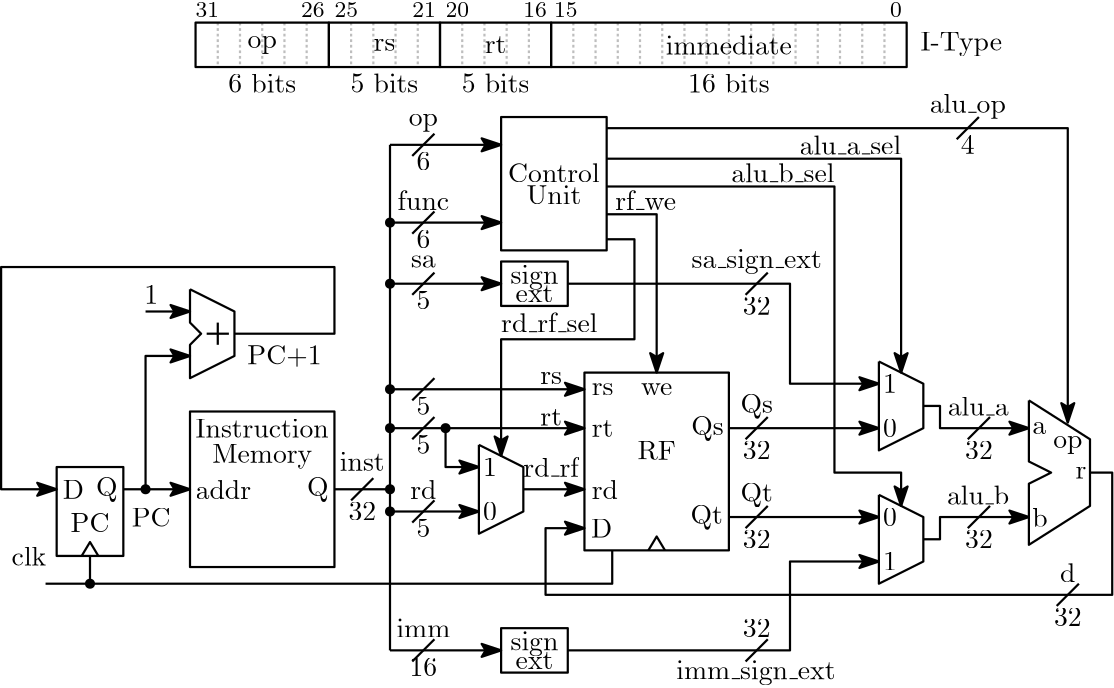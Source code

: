 <?xml version="1.0"?>
<!DOCTYPE ipe SYSTEM "ipe.dtd">
<ipe version="70206" creator="Ipe 7.2.7">
<info created="D:20190917234003" modified="D:20191001233228"/>
<ipestyle name="basic">
<symbol name="arrow/arc(spx)">
<path stroke="sym-stroke" fill="sym-stroke" pen="sym-pen">
0 0 m
-1 0.333 l
-1 -0.333 l
h
</path>
</symbol>
<symbol name="arrow/farc(spx)">
<path stroke="sym-stroke" fill="white" pen="sym-pen">
0 0 m
-1 0.333 l
-1 -0.333 l
h
</path>
</symbol>
<symbol name="arrow/ptarc(spx)">
<path stroke="sym-stroke" fill="sym-stroke" pen="sym-pen">
0 0 m
-1 0.333 l
-0.8 0 l
-1 -0.333 l
h
</path>
</symbol>
<symbol name="arrow/fptarc(spx)">
<path stroke="sym-stroke" fill="white" pen="sym-pen">
0 0 m
-1 0.333 l
-0.8 0 l
-1 -0.333 l
h
</path>
</symbol>
<symbol name="mark/circle(sx)" transformations="translations">
<path fill="sym-stroke">
0.6 0 0 0.6 0 0 e
0.4 0 0 0.4 0 0 e
</path>
</symbol>
<symbol name="mark/disk(sx)" transformations="translations">
<path fill="sym-stroke">
0.6 0 0 0.6 0 0 e
</path>
</symbol>
<symbol name="mark/fdisk(sfx)" transformations="translations">
<group>
<path fill="sym-fill">
0.5 0 0 0.5 0 0 e
</path>
<path fill="sym-stroke" fillrule="eofill">
0.6 0 0 0.6 0 0 e
0.4 0 0 0.4 0 0 e
</path>
</group>
</symbol>
<symbol name="mark/box(sx)" transformations="translations">
<path fill="sym-stroke" fillrule="eofill">
-0.6 -0.6 m
0.6 -0.6 l
0.6 0.6 l
-0.6 0.6 l
h
-0.4 -0.4 m
0.4 -0.4 l
0.4 0.4 l
-0.4 0.4 l
h
</path>
</symbol>
<symbol name="mark/square(sx)" transformations="translations">
<path fill="sym-stroke">
-0.6 -0.6 m
0.6 -0.6 l
0.6 0.6 l
-0.6 0.6 l
h
</path>
</symbol>
<symbol name="mark/fsquare(sfx)" transformations="translations">
<group>
<path fill="sym-fill">
-0.5 -0.5 m
0.5 -0.5 l
0.5 0.5 l
-0.5 0.5 l
h
</path>
<path fill="sym-stroke" fillrule="eofill">
-0.6 -0.6 m
0.6 -0.6 l
0.6 0.6 l
-0.6 0.6 l
h
-0.4 -0.4 m
0.4 -0.4 l
0.4 0.4 l
-0.4 0.4 l
h
</path>
</group>
</symbol>
<symbol name="mark/cross(sx)" transformations="translations">
<group>
<path fill="sym-stroke">
-0.43 -0.57 m
0.57 0.43 l
0.43 0.57 l
-0.57 -0.43 l
h
</path>
<path fill="sym-stroke">
-0.43 0.57 m
0.57 -0.43 l
0.43 -0.57 l
-0.57 0.43 l
h
</path>
</group>
</symbol>
<symbol name="arrow/fnormal(spx)">
<path stroke="sym-stroke" fill="white" pen="sym-pen">
0 0 m
-1 0.333 l
-1 -0.333 l
h
</path>
</symbol>
<symbol name="arrow/pointed(spx)">
<path stroke="sym-stroke" fill="sym-stroke" pen="sym-pen">
0 0 m
-1 0.333 l
-0.8 0 l
-1 -0.333 l
h
</path>
</symbol>
<symbol name="arrow/fpointed(spx)">
<path stroke="sym-stroke" fill="white" pen="sym-pen">
0 0 m
-1 0.333 l
-0.8 0 l
-1 -0.333 l
h
</path>
</symbol>
<symbol name="arrow/linear(spx)">
<path stroke="sym-stroke" pen="sym-pen">
-1 0.333 m
0 0 l
-1 -0.333 l
</path>
</symbol>
<symbol name="arrow/fdouble(spx)">
<path stroke="sym-stroke" fill="white" pen="sym-pen">
0 0 m
-1 0.333 l
-1 -0.333 l
h
-1 0 m
-2 0.333 l
-2 -0.333 l
h
</path>
</symbol>
<symbol name="arrow/double(spx)">
<path stroke="sym-stroke" fill="sym-stroke" pen="sym-pen">
0 0 m
-1 0.333 l
-1 -0.333 l
h
-1 0 m
-2 0.333 l
-2 -0.333 l
h
</path>
</symbol>
<pen name="heavier" value="0.8"/>
<pen name="fat" value="1.2"/>
<pen name="ultrafat" value="2"/>
<symbolsize name="large" value="5"/>
<symbolsize name="small" value="2"/>
<symbolsize name="tiny" value="1.1"/>
<arrowsize name="large" value="10"/>
<arrowsize name="small" value="5"/>
<arrowsize name="tiny" value="3"/>
<color name="red1" value="1 0 0"/>
<color name="red2" value="0.933 0 0"/>
<color name="red3" value="0.804 0 0"/>
<color name="red4" value="0.545 0 0"/>
<color name="green1" value="0 1 0"/>
<color name="green2" value="0 0.933 0"/>
<color name="green3" value="0 0.804 0"/>
<color name="green4" value="0 0.545 0"/>
<color name="green" value="0 1 0"/>
<color name="blue1" value="0 0 1"/>
<color name="blue2" value="0 0 0.933"/>
<color name="blue3" value="0 0 0.804"/>
<color name="blue4" value="0 0 0.545"/>
<color name="yellow" value="1 1 0"/>
<color name="orange" value="1 0.647 0"/>
<color name="gold" value="1 0.843 0"/>
<color name="purple" value="0.627 0.125 0.941"/>
<color name="gray" value="0.745"/>
<color name="brown" value="0.647 0.165 0.165"/>
<color name="navy" value="0 0 0.502"/>
<color name="pink" value="1 0.753 0.796"/>
<color name="seagreen" value="0.18 0.545 0.341"/>
<color name="turquoise" value="0.251 0.878 0.816"/>
<color name="violet" value="0.933 0.51 0.933"/>
<color name="darkblue" value="0 0 0.545"/>
<color name="darkcyan" value="0 0.545 0.545"/>
<color name="darkgray" value="0.663"/>
<color name="darkgreen" value="0 0.392 0"/>
<color name="darkmagenta" value="0.545 0 0.545"/>
<color name="darkorange" value="1 0.549 0"/>
<color name="darkred" value="0.545 0 0"/>
<color name="lightblue" value="0.678 0.847 0.902"/>
<color name="lightcyan" value="0.878 1 1"/>
<color name="lightgray" value="0.827"/>
<color name="lightgreen" value="0.565 0.933 0.565"/>
<color name="lightyellow" value="1 1 0.878"/>
<dashstyle name="dashed1" value="[1] 0"/>
<dashstyle name="dashed2" value="[2] 0"/>
<dashstyle name="dashed3" value="[4] 0"/>
<dashstyle name="dotted1" value="[1 1] 0"/>
<dashstyle name="dotted2" value="[1 2] 0"/>
<dashstyle name="dotted3" value="[1 3] 0"/>
<dashstyle name="dash dotted" value="[4 2 1 2] 0"/>
<dashstyle name="dash dot dotted" value="[4 2 1 2 1 2] 0"/>
<textsize name="large" value="\large"/>
<textsize name="Large" value="\Large"/>
<textsize name="LARGE" value="\LARGE"/>
<textsize name="huge" value="\huge"/>
<textsize name="Huge" value="\Huge"/>
<textsize name="small" value="\small"/>
<textsize name="footnote" value="\footnotesize"/>
<textsize name="tiny" value="\tiny"/>
<textstyle name="center" begin="\begin{center}" end="\end{center}"/>
<textstyle name="itemize" begin="\begin{itemize}" end="\end{itemize}"/>
<textstyle name="item" begin="\begin{itemize}\item{}" end="\end{itemize}"/>
<gridsize name="1 pts" value="1"/>
<gridsize name="2 pts" value="2"/>
<gridsize name="4 pts" value="4"/>
<gridsize name="8 pts (~3 mm)" value="8"/>
<gridsize name="16 pts (~6 mm)" value="16"/>
<gridsize name="32 pts (~12 mm)" value="32"/>
<gridsize name="10 pts (~3.5 mm)" value="10"/>
<gridsize name="20 pts (~7 mm)" value="20"/>
<gridsize name="14 pts (~5 mm)" value="14"/>
<gridsize name="28 pts (~10 mm)" value="28"/>
<gridsize name="56 pts (~20 mm)" value="56"/>
<anglesize name="90 deg" value="90"/>
<anglesize name="60 deg" value="60"/>
<anglesize name="45 deg" value="45"/>
<anglesize name="30 deg" value="30"/>
<anglesize name="22.5 deg" value="22.5"/>
<opacity name="10%" value="0.1"/>
<opacity name="30%" value="0.3"/>
<opacity name="50%" value="0.5"/>
<opacity name="75%" value="0.75"/>
<layout paper="410 254" origin="0 0" frame="410 254"/>
<tiling name="falling" angle="-60" step="4" width="1"/>
<tiling name="rising" angle="30" step="4" width="1"/>
</ipestyle>
<page>
<layer name="alpha"/>
<view layers="alpha" active="alpha"/>
<text layer="alpha" matrix="1 0 0 1 28 -52" transformations="translations" pos="56 126" stroke="black" type="label" width="19.953" height="6.918" depth="0" halign="center" valign="center">addr</text>
<text matrix="1 0 0 1 38 -54" transformations="translations" pos="80 128" stroke="black" type="label" width="7.749" height="6.815" depth="1.93" halign="center" valign="center">Q</text>
<path matrix="1 0 0 1 -110 -466" stroke="black" pen="heavier">
182 568 m
182 512 l
234 512 l
234 568 l
h
</path>
<path matrix="1 0 0 1 0 -46" stroke="black" pen="heavier">
24 128 m
24 96 l
48 96 l
48 128 l
h
</path>
<path matrix="1 0 0 1 0 26" stroke="black" pen="heavier">
33 24 m
36 29 l
39 24 l
</path>
<text matrix="1 0 0 1 14 -46" transformations="translations" pos="16 120" stroke="black" type="label" width="7.61" height="6.808" depth="0" halign="center" valign="center">D</text>
<text matrix="1 0 0 1 20 -58" transformations="translations" pos="16 120" stroke="black" type="label" width="13.975" height="6.808" depth="0" halign="center" valign="center">PC</text>
<text matrix="1 0 0 1 26 -46" transformations="translations" pos="16 120" stroke="black" type="label" width="7.749" height="6.815" depth="1.93" halign="center" valign="center">Q</text>
<text matrix="1 0 0 1 42 -30" transformations="translations" pos="56 126" stroke="black" type="label" width="47.959" height="6.808" depth="0" halign="center" valign="center">Instruction</text>
<text matrix="1 0 0 1 42 -40" transformations="translations" pos="56 126" stroke="black" type="label" width="36.004" height="6.815" depth="1.93" halign="center" valign="center">Memory</text>
<path matrix="1 0 0 1 0 26" stroke="black" pen="heavier">
124 48 m
144 48 l
</path>
<path matrix="1 0 0 1 0 -46" stroke="black" pen="heavier" arrow="pointed/normal">
48 120 m
72 120 l
</path>
<path matrix="1 0 0 1 0 34" stroke="black" pen="heavier" arrow="pointed/normal">
56 40 m
56 88 l
72 88 l
</path>
<use matrix="1 0 0 1 0 -38" name="mark/disk(sx)" pos="56 112" size="normal" stroke="black"/>
<text matrix="1 0 0 1 90 2" transformations="translations" pos="16 120" stroke="black" type="label" width="26.705" height="6.808" depth="0.83" halign="center" valign="center">PC+1</text>
<path matrix="0 1 -1 0 232 40" stroke="black" pen="heavier" arrow="pointed/normal">
98 176 m
98 160 l
</path>
<text matrix="1 0 0 1 42 24" transformations="translations" pos="16 120" stroke="black" type="label" width="4.981" height="6.42" depth="0" halign="center" valign="center">1</text>
<text matrix="1 0 0 1 42 -56" transformations="translations" pos="16 120" stroke="black" type="label" width="13.975" height="6.808" depth="0" halign="center" valign="center">PC</text>
<path matrix="1 0 0 1 0 34" stroke="black" pen="heavier" arrow="pointed/normal">
88 96 m
124 96 l
124 120 l
4 120 l
4 40 l
24 40 l
</path>
<text matrix="1 0 0 1 -2 -70" transformations="translations" pos="16 120" stroke="black" type="label" width="12.453" height="6.918" depth="0" halign="center" valign="center">clk</text>
<path matrix="1 0 0 1 0 34" stroke="black" pen="heavier">
36 6 m
36 16 l
</path>
<path matrix="1 0 0 1 0 64" stroke="black" pen="heavier">
184 144 m
184 96 l
222 96 l
222 144 l
h
</path>
<text matrix="1 0 0 1 146 -12" transformations="translations" pos="56 126" stroke="black" type="label" width="7.832" height="4.289" depth="0" halign="center" valign="center">rs</text>
<text matrix="1 0 0 1 146 -26" transformations="translations" pos="56 126" stroke="black" type="label" width="7.776" height="6.128" depth="0" halign="center" valign="center">rt</text>
<text matrix="1 0 0 1 146 -44" transformations="translations" pos="56 126" stroke="black" type="label" width="19.97" height="6.918" depth="0" halign="center" valign="center">rd\_rf</text>
<group matrix="1 0 0 1 -18 34">
<path stroke="black" pen="heavier">
90 112 m
90 100 l
94 96 l
90 92 l
90 80 l
106 88 l
106 104 l
90 112 l
</path>
<path matrix="1 0 0 1 28 -28" stroke="black" pen="heavier">
72 128 m
72 120 l
</path>
<path matrix="1 0 0 1 26 -28" stroke="black" pen="heavier">
70 124 m
78 124 l
</path>
</group>
<path stroke="black" pen="heavier" arrow="pointed/normal">
144 110 m
214 110 l
</path>
<path stroke="black" pen="heavier" arrow="pointed/normal">
144 96 m
214 96 l
</path>
<path matrix="1 0 0 1 8 0" stroke="black" pen="heavier" arrow="pointed/normal">
184 74 m
206 74 l
</path>
<path matrix="1 0 0 1 0 34" stroke="black" pen="heavier">
144 40 m
144 164 l
</path>
<path matrix="1 0 0 1 16 0" stroke="black" pen="heavier">
198 116 m
198 52 l
250 52 l
250 116 l
h
</path>
<text matrix="1 0 0 1 184 -38" transformations="translations" pos="56 126" stroke="black" type="label" width="13.837" height="6.808" depth="0" halign="center" valign="center">RF</text>
<text matrix="1 0 0 1 164.555 -16" transformations="translations" pos="56 126" stroke="black" type="label" width="7.832" height="4.289" depth="0" halign="center" valign="center">rs</text>
<text matrix="1 0 0 1 164.528 -30" transformations="translations" pos="56 126" stroke="black" type="label" width="7.776" height="6.128" depth="0" halign="center" valign="center">rt</text>
<text matrix="1 0 0 1 202.277 -30" transformations="translations" pos="56 126" stroke="black" type="label" width="11.678" height="6.815" depth="1.93" halign="center" valign="center">Qs</text>
<text matrix="1 0 0 1 202 -62" transformations="translations" pos="56 126" stroke="black" type="label" width="11.623" height="6.815" depth="1.93" halign="center" valign="center">Qt</text>
<text matrix="1 0 0 1 164.132 -66" transformations="translations" pos="56 126" stroke="black" type="label" width="7.61" height="6.808" depth="0" halign="center" valign="center">D</text>
<text matrix="1 0 0 1 165.358 -52" transformations="translations" pos="56 126" stroke="black" type="label" width="9.437" height="6.918" depth="0" halign="center" valign="center">rd</text>
<path matrix="1 0 0 1 36 32" stroke="black" pen="heavier">
201 20 m
204 25 l
207 20 l
</path>
<path matrix="1 0 0 1 0 34" stroke="black" pen="heavier">
20 6 m
224 6 l
224 18 l
</path>
<path stroke="black" pen="heavier" arrow="pointed/normal">
144 170 m
184 170 l
</path>
<path stroke="black" pen="heavier" arrow="pointed/normal">
144 198 m
184 198 l
</path>
<text matrix="1 0 0 1 184 -16" transformations="translations" pos="56 126" stroke="black" type="label" width="11.346" height="4.289" depth="0" halign="center" valign="center">we</text>
<path matrix="1 0 0 1 128 32" stroke="black" pen="heavier">
246 74 m
246 52 l
254 48 l
246 44 l
246 22 l
268 36 l
268 60 l
246 74 l
</path>
<text matrix="1 0 0 1 332 -36" transformations="translations" pos="56 126" stroke="black" type="label" width="10.516" height="4.297" depth="1.93" halign="center" valign="center">op</text>
<text matrix="1 0 0 1 321.723 -30" transformations="translations" pos="56 126" stroke="black" type="label" width="4.981" height="4.289" depth="0" halign="center" valign="center">a</text>
<text matrix="1 0 0 1 322 -62" transformations="translations" pos="56 126" stroke="black" type="label" width="5.535" height="6.918" depth="0" halign="center" valign="center">b</text>
<text matrix="1 0 0 1 336.723 -46" transformations="translations" pos="56 126" stroke="black" type="label" width="3.902" height="4.289" depth="0" halign="center" valign="center">r</text>
<path matrix="1 0 0 1 16 0" stroke="black" pen="heavier" arrow="pointed/normal">
250 64 m
304 64 l
</path>
<text matrix="1 0 0 1 296 86" transformations="translations" pos="56 126" stroke="black" type="label" width="27.386" height="6.926" depth="1.93" halign="center" valign="center">alu\_op</text>
<group matrix="1 0 0 1 0 69.9725">
<text matrix="1 0 0 1 147 -8" transformations="translations" pos="56 126" stroke="black" type="label" width="32.96" height="6.918" depth="0" halign="center" valign="center">Control</text>
<text matrix="1 0 0 1 147 -16" transformations="translations" pos="56 126" stroke="black" type="label" width="19.649" height="6.808" depth="0" halign="center" valign="center">Unit</text>
</group>
<path matrix="1 0 0 1 16 0" stroke="black" pen="heavier" arrow="pointed/normal">
206 204 m
372 204 l
372 98 l
</path>
<path stroke="black" pen="heavier" arrow="pointed/normal">
222 173 m
240 173 l
240 116 l
</path>
<use matrix="1 0 0 1 0 42" name="mark/disk(sx)" pos="144 128" size="normal" stroke="black"/>
<use matrix="1 0 0 1 0 40" name="mark/disk(sx)" pos="144 70" size="normal" stroke="black"/>
<use matrix="1 0 0 1 0 40" name="mark/disk(sx)" pos="144 56" size="normal" stroke="black"/>
<use matrix="1 0 0 1 0 18" name="mark/disk(sx)" pos="144 48" size="normal" stroke="black"/>
<path matrix="1 0 0 1 16 0" stroke="black" pen="heavier" arrow="pointed/normal">
380 80 m
388 80 l
388 36 l
184 36 l
184 60 l
198 60 l
</path>
<text matrix="1 0 0 1 332 -82" transformations="translations" pos="56 126" stroke="black" type="label" width="5.535" height="6.918" depth="0" halign="center" valign="center">d</text>
<path stroke="black" pen="heavier" arrow="pointed/normal">
144 148 m
184 148 l
</path>
<use matrix="1 0 0 1 0 92" name="mark/disk(sx)" pos="144 56" size="normal" stroke="black"/>
<path matrix="1 0 0 1 160 -680" stroke="black" pen="heavier">
160 800 m
160 768 l
176 776 l
176 792 l
160 800 l
</path>
<text matrix="1 0 0 1 240 -8" transformations="translations" pos="84 120" stroke="black" type="label" width="4.981" height="6.42" depth="0" halign="center" valign="center">1</text>
<path matrix="1 0 0 1 32 34" stroke="black" pen="heavier" arrow="pointed/normal">
304 70 m
310 70 l
310 62 l
342 62 l
</path>
<text matrix="1 0 0 1 100 80" transformations="translations" pos="56 126" stroke="black" type="label" width="10.516" height="4.297" depth="1.93" halign="center" valign="center">op</text>
<text matrix="1 0 0 1 100 52" transformations="translations" pos="56 126" stroke="black" type="label" width="18.542" height="6.918" depth="0" halign="center" valign="center">func</text>
<path matrix="1 0 0 1 24 116" stroke="black" pen="heavier">
128 78 m
136 86 l
</path>
<path matrix="1 0 0 1 24 88" stroke="black" pen="heavier">
128 78 m
136 86 l
</path>
<text matrix="1 0 0 1 100 66" transformations="translations" pos="56 126" stroke="black" type="label" width="4.981" height="6.42" depth="0" halign="center" valign="center">6</text>
<text matrix="1 0 0 1 100 38" transformations="translations" pos="56 126" stroke="black" type="label" width="4.981" height="6.42" depth="0" halign="center" valign="center">6</text>
<path matrix="1 0 0 1 24 28" stroke="black" pen="heavier">
128 78 m
136 86 l
</path>
<text matrix="1 0 0 1 100 -22" transformations="translations" pos="56 126" stroke="black" type="label" width="4.981" height="6.42" depth="0" halign="center" valign="center">5</text>
<path matrix="1 0 0 1 24 14" stroke="black" pen="heavier">
128 78 m
136 86 l
</path>
<path matrix="1 0 0 1 24 -16" stroke="black" pen="heavier">
128 78 m
136 86 l
</path>
<text matrix="1 0 0 1 100 -66" transformations="translations" pos="56 126" stroke="black" type="label" width="4.981" height="6.42" depth="0" halign="center" valign="center">5</text>
<text matrix="1 0 0 1 100 30" transformations="translations" pos="56 126" stroke="black" type="label" width="8.911" height="4.289" depth="0" halign="center" valign="center">sa</text>
<path matrix="1 0 0 1 24 66" stroke="black" pen="heavier">
128 78 m
136 86 l
</path>
<text matrix="1 0 0 1 100 16" transformations="translations" pos="56 126" stroke="black" type="label" width="4.981" height="6.42" depth="0" halign="center" valign="center">5</text>
<text matrix="1 0 0 1 220 -54" transformations="translations" pos="56 126" stroke="black" type="label" width="11.623" height="6.815" depth="1.93" halign="center" valign="center">Qt</text>
<path matrix="1 0 0 1 144 -18" stroke="black" pen="heavier">
128 78 m
136 86 l
</path>
<text matrix="1 0 0 1 220 -70" transformations="translations" pos="56 126" stroke="black" type="label" width="9.963" height="6.42" depth="0" halign="center" valign="center">32</text>
<text matrix="1 0 0 1 220 -22" transformations="translations" pos="56 126" stroke="black" type="label" width="11.678" height="6.815" depth="1.93" halign="center" valign="center">Qs</text>
<path matrix="1 0 0 1 144 14" stroke="black" pen="heavier">
128 78 m
136 86 l
</path>
<text matrix="1 0 0 1 220 -38" transformations="translations" pos="56 126" stroke="black" type="label" width="9.963" height="6.42" depth="0" halign="center" valign="center">32</text>
<path matrix="1 0 0 1 16 0" stroke="black" pen="heavier" arrow="pointed/normal">
250 96 m
304 96 l
</path>
<path stroke="black" pen="heavier" arrow="pointed/normal">
208 148 m
288 148 l
288 112 l
320 112 l
</path>
<text matrix="1 0 0 1 220 30" transformations="translations" pos="56 126" stroke="black" type="label" width="46.858" height="6.661" depth="1.93" halign="center" valign="center">sa\_sign\_ext</text>
<path matrix="1 0 0 1 144 66" stroke="black" pen="heavier">
128 78 m
136 86 l
</path>
<text matrix="1 0 0 1 220 14" transformations="translations" pos="56 126" stroke="black" type="label" width="9.963" height="6.42" depth="0" halign="center" valign="center">32</text>
<text matrix="1 0 0 1 299.723 -22" transformations="translations" pos="56 126" stroke="black" type="label" width="21.851" height="6.918" depth="0" halign="center" valign="center">alu\_a</text>
<path matrix="1 0 0 1 224 14" stroke="black" pen="heavier">
128 78 m
136 86 l
</path>
<text matrix="1 0 0 1 300 -38" transformations="translations" pos="56 126" stroke="black" type="label" width="9.963" height="6.42" depth="0" halign="center" valign="center">32</text>
<text matrix="1 0 0 1 240 -24" transformations="translations" pos="84 120" stroke="black" type="label" width="4.981" height="6.42" depth="0" halign="center" valign="center">0</text>
<path stroke="black" pen="heavier" arrow="pointed/normal">
222 193 m
328 193 l
328 116 l
</path>
<path matrix="1 0 0 1 220 122" stroke="black" pen="heavier">
128 78 m
136 86 l
</path>
<text matrix="1 0 0 1 296 72" transformations="translations" pos="56 126" stroke="black" type="label" width="4.981" height="6.42" depth="0" halign="center" valign="center">4</text>
<text matrix="1 0 0 1 253.719 72" transformations="translations" pos="56 126" stroke="black" type="label" width="36.563" height="6.918" depth="0" halign="center" valign="center">alu\_a\_sel</text>
<use matrix="1 0 0 1 0 38" name="mark/disk(sx)" pos="36 2" size="normal" stroke="black"/>
<path matrix="1 0 0 1 256 -46" stroke="black" pen="heavier">
128 78 m
136 86 l
</path>
<text matrix="1 0 0 1 332 -98" transformations="translations" pos="56 126" stroke="black" type="label" width="9.963" height="6.42" depth="0" halign="center" valign="center">32</text>
<path matrix="1 0 0 1 160 -728" stroke="black" pen="heavier">
160 800 m
160 768 l
176 776 l
176 792 l
160 800 l
</path>
<text matrix="1 0 0 1 240 -72" transformations="translations" pos="84 120" stroke="black" type="label" width="4.981" height="6.42" depth="0" halign="center" valign="center">1</text>
<text matrix="1 0 0 1 240 -56" transformations="translations" pos="84 120" stroke="black" type="label" width="4.981" height="6.42" depth="0" halign="center" valign="center">0</text>
<path matrix="1 0 0 1 32 24" stroke="black" pen="heavier" arrow="pointed/normal">
304 32 m
310 32 l
310 40 l
342 40 l
</path>
<path stroke="black" pen="heavier" arrow="pointed/normal">
144 16 m
184 16 l
</path>
<text matrix="1 0 0 1 100 -102" transformations="translations" pos="56 126" stroke="black" type="label" width="19.372" height="6.654" depth="0" halign="center" valign="center">imm</text>
<path matrix="1 0 0 1 24 -66" stroke="black" pen="heavier">
128 78 m
136 86 l
</path>
<text matrix="1 0 0 1 100 -116" transformations="translations" pos="56 126" stroke="black" type="label" width="9.963" height="6.42" depth="0" halign="center" valign="center">16</text>
<path stroke="black" pen="heavier" arrow="pointed/normal">
208 16 m
288 16 l
288 48 l
320 48 l
</path>
<text matrix="1 0 0 1 299.723 -54" transformations="translations" pos="56 126" stroke="black" type="label" width="22.405" height="6.918" depth="0" halign="center" valign="center">alu\_b</text>
<path matrix="1 0 0 1 224 -18" stroke="black" pen="heavier">
128 78 m
136 86 l
</path>
<text matrix="1 0 0 1 300 -70" transformations="translations" pos="56 126" stroke="black" type="label" width="9.963" height="6.42" depth="0" halign="center" valign="center">32</text>
<text matrix="1 0 0 1 219.723 -118" transformations="translations" pos="56 126" stroke="black" type="label" width="57.319" height="6.661" depth="1.93" halign="center" valign="center">imm\_sign\_ext</text>
<path matrix="1 0 0 1 144 -66" stroke="black" pen="heavier">
128 78 m
136 86 l
</path>
<text matrix="1 0 0 1 220 -102" transformations="translations" pos="56 126" stroke="black" type="label" width="9.963" height="6.42" depth="0" halign="center" valign="center">32</text>
<path stroke="black" pen="heavier">
144 74 m
144 16 l
</path>
<text matrix="1 0 0 1 180 52" transformations="translations" pos="56 126" stroke="black" type="label" width="21.879" height="6.918" depth="0" halign="center" valign="center">rf\_we</text>
<path stroke="black" pen="heavier" arrow="pointed/normal">
222 183 m
304 183 l
304 80 l
328 80 l
328 68 l
</path>
<text matrix="1 0 0 1 229.442 62" transformations="translations" pos="56 126" stroke="black" type="label" width="37.116" height="6.918" depth="0" halign="center" valign="center">alu\_b\_sel</text>
<path stroke="black" pen="heavier" arrow="pointed/normal">
144 66 m
176 66 l
</path>
<use matrix="1 0 0 1 0 26" name="mark/disk(sx)" pos="144 48" size="normal" stroke="black"/>
<use name="mark/disk(sx)" pos="164 96" size="normal" stroke="black"/>
<path stroke="black" pen="heavier" arrow="pointed/normal">
164 96 m
164 82 l
176 82 l
</path>
<text matrix="1 0 0 1 100 -52" transformations="translations" pos="56 126" stroke="black" type="label" width="9.437" height="6.918" depth="0" halign="center" valign="center">rd</text>
<path matrix="1 0 0 1 16 -710" stroke="black" pen="heavier">
160 800 m
160 768 l
176 776 l
176 792 l
160 800 l
</path>
<text matrix="1 0 0 1 96 -38" transformations="translations" pos="84 120" stroke="black" type="label" width="4.981" height="6.42" depth="0" halign="center" valign="center">1</text>
<text matrix="1 0 0 1 96 -54" transformations="translations" pos="84 120" stroke="black" type="label" width="4.981" height="6.42" depth="0" halign="center" valign="center">0</text>
<path stroke="black" pen="heavier" arrow="pointed/normal">
222 164 m
232 164 l
232 152 l
232 152 l
232 128 l
184 128 l
184 86 l
</path>
<text matrix="1 0 0 1 145.34 8" transformations="translations" pos="56 126" stroke="black" type="label" width="34.681" height="6.918" depth="0" halign="center" valign="center">rd\_rf\_sel</text>
<text matrix="1 0 0 1 100 -36" transformations="translations" pos="56 126" stroke="black" type="label" width="4.981" height="6.42" depth="0" halign="center" valign="center">5</text>
<group>
<path matrix="1 0 0 1 0 48" stroke="black" pen="heavier">
184 108 m
184 92 l
208 92 l
208 108 l
h
</path>
<group matrix="1 0 0 1 -108 -17.6158">
<text matrix="1 0 0 1 248 42" transformations="translations" pos="56 126" stroke="black" type="label" width="17.213" height="6.661" depth="1.93" halign="center" valign="center">sign</text>
<text matrix="1 0 0 1 248 36" transformations="translations" pos="56 126" stroke="black" type="label" width="13.56" height="6.128" depth="0" halign="center" valign="center">ext</text>
</group>
</group>
<group matrix="1 0 0 1 -6 0">
<path matrix="1 0 0 1 6 -84" stroke="black" pen="heavier">
184 108 m
184 92 l
208 92 l
208 108 l
h
</path>
<group matrix="1 0 0 1 -102 -149.616">
<text matrix="1 0 0 1 248 42" transformations="translations" pos="56 126" stroke="black" type="label" width="17.213" height="6.661" depth="1.93" halign="center" valign="center">sign</text>
<text matrix="1 0 0 1 248 36" transformations="translations" pos="56 126" stroke="black" type="label" width="13.56" height="6.128" depth="0" halign="center" valign="center">ext</text>
</group>
</group>
<path matrix="1 0 0 1 66 218" stroke="gray" dash="dashed1" pen="heavier">
16 24 m
16 8 l
</path>
<text matrix="1 0 0 1 101 67.93" transformations="translations" pos="234 164" stroke="black" type="label" width="29.334" height="6.815" depth="1.93" valign="baseline">I-Type</text>
<text matrix="1 0 0 1 -33.888 130.936" transformations="translations" pos="212 100" stroke="black" type="label" width="7.776" height="6.128" depth="0" valign="baseline">rt</text>
<text matrix="1 0 0 1 -62.916 145.856" transformations="translations" pos="201 86" stroke="black" type="label" width="7.832" height="4.289" depth="0" valign="baseline">rs</text>
<text matrix="1 0 0 1 -18.258 125.816" transformations="translations" pos="111 107" stroke="black" type="label" width="10.516" height="4.297" depth="1.93" valign="baseline">op</text>
<text matrix="1 0 0 1 14 89" transformations="translations" pos="60 155" stroke="black" type="label" width="8.468" height="5.136" depth="0" valign="baseline" size="footnote">31</text>
<text matrix="1 0 0 1 26 100" transformations="translations" pos="86 144" stroke="black" type="label" width="8.468" height="5.136" depth="0" valign="baseline" size="footnote">26</text>
<text matrix="1 0 0 1 -198 118" transformations="translations" pos="322 126" stroke="black" type="label" width="8.468" height="5.136" depth="0" valign="baseline" size="footnote">25</text>
<text matrix="1 0 0 1 -212 123" transformations="translations" pos="364 121" stroke="black" type="label" width="8.468" height="5.136" depth="0" valign="baseline" size="footnote">21</text>
<text matrix="1 0 0 1 -2 101" transformations="translations" pos="166 143" stroke="black" type="label" width="8.468" height="5.136" depth="0" valign="baseline" size="footnote">20</text>
<text matrix="1 0 0 1 0 101" transformations="translations" pos="192 143" stroke="black" type="label" width="8.468" height="5.136" depth="0" valign="baseline" size="footnote">16</text>
<text matrix="1 0 0 1 -24 106" transformations="translations" pos="348 138" stroke="black" type="label" width="4.234" height="5.136" depth="0" valign="baseline" size="footnote">0</text>
<text matrix="1 0 0 1 -130 105" transformations="translations" pos="333 139" stroke="black" type="label" width="8.468" height="5.136" depth="0" valign="baseline" size="footnote">15</text>
<path matrix="1 0 0 1 74 218" stroke="gray" dash="dashed1" pen="heavier">
16 24 m
16 8 l
</path>
<path matrix="1 0 0 1 82 218" stroke="gray" dash="dashed1" pen="heavier">
16 24 m
16 8 l
</path>
<path matrix="1 0 0 1 90 218" stroke="gray" dash="dashed1" pen="heavier">
16 24 m
16 8 l
</path>
<path matrix="1 0 0 1 98 218" stroke="gray" dash="dashed1" pen="heavier">
16 24 m
16 8 l
</path>
<path matrix="1 0 0 1 114 218" stroke="gray" dash="dashed1" pen="heavier">
16 24 m
16 8 l
</path>
<path matrix="1 0 0 1 122 218" stroke="gray" dash="dashed1" pen="heavier">
16 24 m
16 8 l
</path>
<path matrix="1 0 0 1 130 218" stroke="gray" dash="dashed1" pen="heavier">
16 24 m
16 8 l
</path>
<path matrix="1 0 0 1 138 218" stroke="gray" dash="dashed1" pen="heavier">
16 24 m
16 8 l
</path>
<path matrix="1 0 0 1 154 218" stroke="gray" dash="dashed1" pen="heavier">
16 24 m
16 8 l
</path>
<path matrix="1 0 0 1 162 218" stroke="gray" dash="dashed1" pen="heavier">
16 24 m
16 8 l
</path>
<path matrix="1 0 0 1 170 218" stroke="gray" dash="dashed1" pen="heavier">
16 24 m
16 8 l
</path>
<path matrix="1 0 0 1 178 218" stroke="gray" dash="dashed1" pen="heavier">
16 24 m
16 8 l
</path>
<path matrix="1 0 0 1 194 218" stroke="gray" dash="dashed1" pen="heavier">
16 24 m
16 8 l
</path>
<path matrix="1 0 0 1 202 218" stroke="gray" dash="dashed1" pen="heavier">
16 24 m
16 8 l
</path>
<path matrix="1 0 0 1 210 218" stroke="gray" dash="dashed1" pen="heavier">
16 24 m
16 8 l
</path>
<path matrix="1 0 0 1 218 218" stroke="gray" dash="dashed1" pen="heavier">
16 24 m
16 8 l
</path>
<path matrix="1 0 0 1 234 218" stroke="gray" dash="dashed1" pen="heavier">
16 24 m
16 8 l
</path>
<path matrix="1 0 0 1 242 218" stroke="gray" dash="dashed1" pen="heavier">
16 24 m
16 8 l
</path>
<path matrix="1 0 0 1 250 218" stroke="gray" dash="dashed1" pen="heavier">
16 24 m
16 8 l
</path>
<path matrix="1 0 0 1 258 218" stroke="gray" dash="dashed1" pen="heavier">
16 24 m
16 8 l
</path>
<path matrix="1 0 0 1 274 218" stroke="gray" dash="dashed1" pen="heavier">
16 24 m
16 8 l
</path>
<path matrix="1 0 0 1 282 218" stroke="gray" dash="dashed1" pen="heavier">
16 24 m
16 8 l
</path>
<path matrix="1 0 0 1 290 218" stroke="gray" dash="dashed1" pen="heavier">
16 24 m
16 8 l
</path>
<path matrix="1 0 0 1 298 218" stroke="gray" dash="dashed1" pen="heavier">
16 24 m
16 8 l
</path>
<path matrix="1 0 0 1 306 218" stroke="gray" dash="dashed1" pen="heavier">
16 24 m
16 8 l
</path>
<path matrix="1 0 0 1 -6 122" stroke="black" pen="heavier">
128 120 m
128 104 l
168 104 l
168 120 l
h
</path>
<path matrix="1 0 0 1 2 122" stroke="black" pen="heavier">
160 120 m
160 104 l
200 104 l
200 120 l
h
</path>
<path matrix="1 0 0 1 66 218" stroke="black" pen="heavier">
8 24 m
8 8 l
56 8 l
56 24 l
h
</path>
<path matrix="1 0 0 1 226 218" stroke="gray" dash="dashed1" pen="heavier">
16 24 m
16 8 l
</path>
<path matrix="1 0 0 1 266 218" stroke="gray" dash="dashed1" pen="heavier">
16 24 m
16 8 l
</path>
<path matrix="1 0 0 1 66 188" stroke="black" pen="heavier">
136 54 m
136 38 l
264 38 l
264 54 l
h
</path>
<text matrix="1 0 0 1 -91.692 94.541" transformations="translations" pos="335 136" stroke="black" type="label" width="45.385" height="6.918" depth="0" valign="baseline">immediate</text>
<text matrix="1 0 0 1 -25.2045 109.817" transformations="translations" pos="111 107" stroke="black" type="label" width="24.409" height="6.918" depth="0" valign="baseline">6 bits</text>
<text matrix="1 0 0 1 18.7955 109.817" transformations="translations" pos="111 107" stroke="black" type="label" width="24.409" height="6.918" depth="0" valign="baseline">5 bits</text>
<text matrix="1 0 0 1 58.7955 109.817" transformations="translations" pos="111 107" stroke="black" type="label" width="24.409" height="6.918" depth="0" valign="baseline">5 bits</text>
<text matrix="1 0 0 1 140.305 109.817" transformations="translations" pos="111 107" stroke="black" type="label" width="29.39" height="6.918" depth="0" valign="baseline">16 bits</text>
<path matrix="1 0 0 1 2 -8" stroke="black" pen="heavier">
128 78 m
136 86 l
</path>
<text matrix="1 0 0 1 78 -60" transformations="translations" pos="56 126" stroke="black" type="label" width="9.963" height="6.42" depth="0" halign="center" valign="center">32</text>
<text matrix="1 0 0 1 78 -42" transformations="translations" pos="56 126" stroke="black" type="label" width="16.106" height="6.654" depth="0" halign="center" valign="center">inst</text>
</page>
</ipe>
